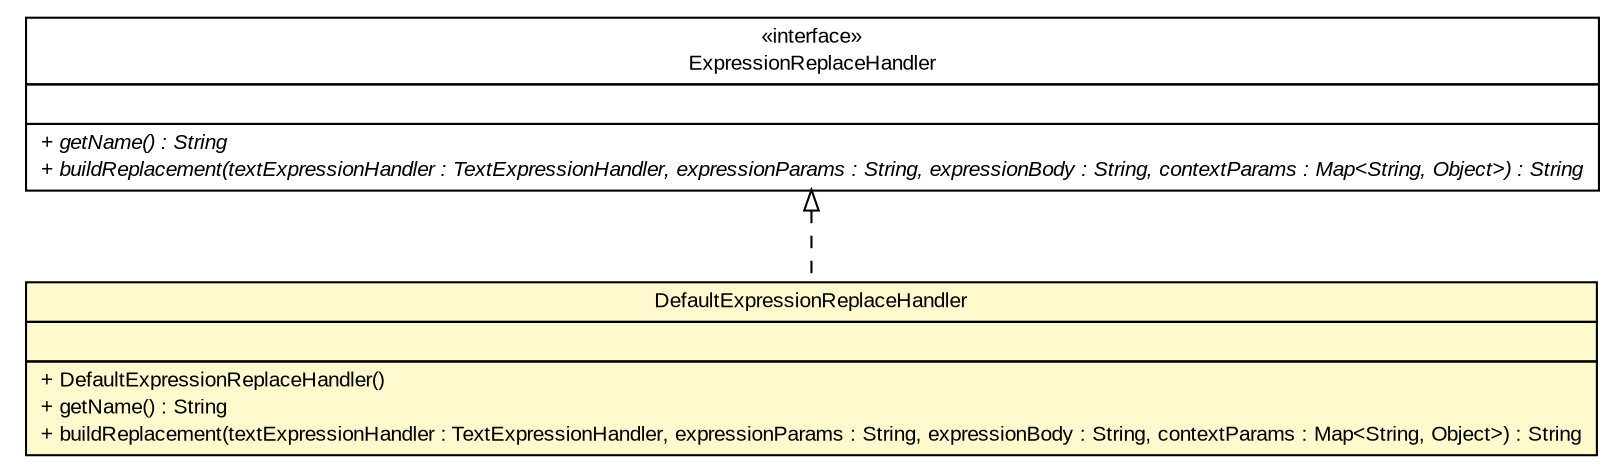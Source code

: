 #!/usr/local/bin/dot
#
# Class diagram 
# Generated by UMLGraph version R5_6 (http://www.umlgraph.org/)
#

digraph G {
	edge [fontname="arial",fontsize=10,labelfontname="arial",labelfontsize=10];
	node [fontname="arial",fontsize=10,shape=plaintext];
	nodesep=0.25;
	ranksep=0.5;
	// br.gov.to.sefaz.util.pdf.handler.ExpressionReplaceHandler
	c1299 [label=<<table title="br.gov.to.sefaz.util.pdf.handler.ExpressionReplaceHandler" border="0" cellborder="1" cellspacing="0" cellpadding="2" port="p" href="./ExpressionReplaceHandler.html">
		<tr><td><table border="0" cellspacing="0" cellpadding="1">
<tr><td align="center" balign="center"> &#171;interface&#187; </td></tr>
<tr><td align="center" balign="center"> ExpressionReplaceHandler </td></tr>
		</table></td></tr>
		<tr><td><table border="0" cellspacing="0" cellpadding="1">
<tr><td align="left" balign="left">  </td></tr>
		</table></td></tr>
		<tr><td><table border="0" cellspacing="0" cellpadding="1">
<tr><td align="left" balign="left"><font face="arial italic" point-size="10.0"> + getName() : String </font></td></tr>
<tr><td align="left" balign="left"><font face="arial italic" point-size="10.0"> + buildReplacement(textExpressionHandler : TextExpressionHandler, expressionParams : String, expressionBody : String, contextParams : Map&lt;String, Object&gt;) : String </font></td></tr>
		</table></td></tr>
		</table>>, URL="./ExpressionReplaceHandler.html", fontname="arial", fontcolor="black", fontsize=10.0];
	// br.gov.to.sefaz.util.pdf.handler.DefaultExpressionReplaceHandler
	c1300 [label=<<table title="br.gov.to.sefaz.util.pdf.handler.DefaultExpressionReplaceHandler" border="0" cellborder="1" cellspacing="0" cellpadding="2" port="p" bgcolor="lemonChiffon" href="./DefaultExpressionReplaceHandler.html">
		<tr><td><table border="0" cellspacing="0" cellpadding="1">
<tr><td align="center" balign="center"> DefaultExpressionReplaceHandler </td></tr>
		</table></td></tr>
		<tr><td><table border="0" cellspacing="0" cellpadding="1">
<tr><td align="left" balign="left">  </td></tr>
		</table></td></tr>
		<tr><td><table border="0" cellspacing="0" cellpadding="1">
<tr><td align="left" balign="left"> + DefaultExpressionReplaceHandler() </td></tr>
<tr><td align="left" balign="left"> + getName() : String </td></tr>
<tr><td align="left" balign="left"> + buildReplacement(textExpressionHandler : TextExpressionHandler, expressionParams : String, expressionBody : String, contextParams : Map&lt;String, Object&gt;) : String </td></tr>
		</table></td></tr>
		</table>>, URL="./DefaultExpressionReplaceHandler.html", fontname="arial", fontcolor="black", fontsize=10.0];
	//br.gov.to.sefaz.util.pdf.handler.DefaultExpressionReplaceHandler implements br.gov.to.sefaz.util.pdf.handler.ExpressionReplaceHandler
	c1299:p -> c1300:p [dir=back,arrowtail=empty,style=dashed];
}

